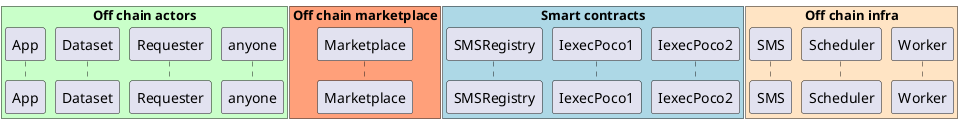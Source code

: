@startuml

box "Off chain actors" #TECHNOLOGY
	participant App
	participant Dataset
    participant Requester
	participant anyone
end box


box "Off chain marketplace" #LightSalmon
    participant Marketplace
end box

box "Smart contracts" #LightBlue
	participant SMSRegistry
	participant IexecPoco1
	participant IexecPoco2
end box

box "Off chain infra" #Bisque
	participant SMS
	participant Scheduler
	participant Worker
end box


skinparam sequenceGroupBodyBackgroundColor transparent

autonumber

@enduml
